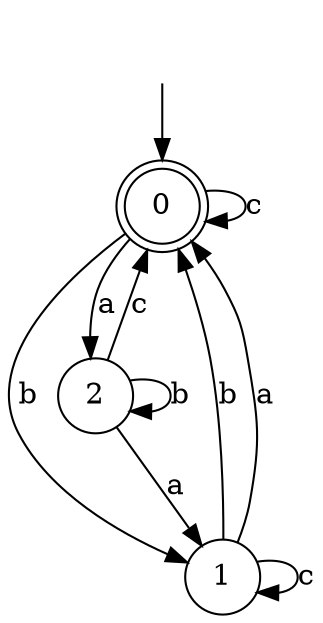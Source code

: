 digraph g {
__start [label=""shape=none]
	0[shape="doublecircle" label="0"]
	1[shape="circle" label="1"]
	2[shape="circle" label="2"]
__start -> 0
	0->0 [label="c"]
	0->1 [label="b"]
	0->2 [label="a"]
	1->1 [label="c"]
	1->0 [label="b"]
	1->0 [label="a"]
	2->0 [label="c"]
	2->2 [label="b"]
	2->1 [label="a"]
}